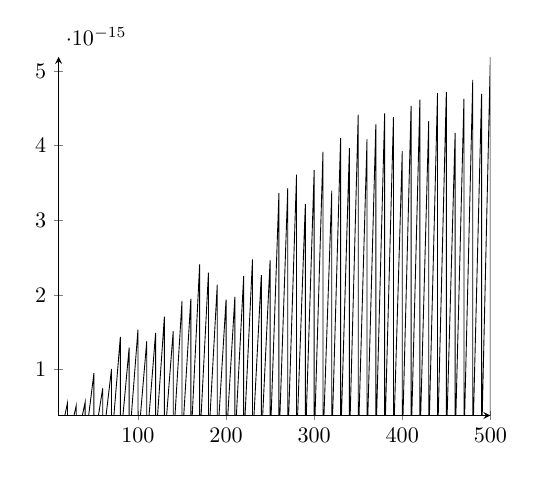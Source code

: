 \begin{tikzpicture}[scale=0.8]
\begin{axis}[axis lines=middle, xmin=10, xmax=500, ymin=3.846e-16, ymax=5.19e-15]
\addplot[forget plot]
table{%
10 3.846e-16
10.0 0.0
20 5.519e-16
20.0 0.0
30 5.213e-16
30.0 0.0
40 5.601e-16
40.0 0.0
50 9.515e-16
50.0 0.0
60 7.497e-16
60.0 0.0
70 1.01e-15
70.0 0.0
80 1.438e-15
80.0 0.0
90 1.295e-15
90.0 0.0
100 1.535e-15
100.0 0.0
110 1.383e-15
110.0 0.0
120 1.492e-15
120.0 0.0
130 1.709e-15
130.0 0.0
140 1.514e-15
140.0 0.0
150 1.922e-15
150.0 0.0
160 1.947e-15
160.0 0.0
170 2.41e-15
170.0 0.0
180 2.301e-15
180.0 0.0
190 2.139e-15
190.0 0.0
200 1.937e-15
200.0 0.0
210 1.976e-15
210.0 0.0
220 2.255e-15
220.0 0.0
230 2.478e-15
230.0 0.0
240 2.265e-15
240.0 0.0
250 2.464e-15
250.0 0.0
260 3.365e-15
260.0 0.0
270 3.43e-15
270.0 0.0
280 3.611e-15
280.0 0.0
290 3.221e-15
290.0 0.0
300 3.674e-15
300.0 0.0
310 3.919e-15
310.0 0.0
320 3.397e-15
320.0 0.0
330 4.1e-15
330.0 0.0
340 3.967e-15
340.0 0.0
350 4.415e-15
350.0 0.0
360 4.088e-15
360.0 0.0
370 4.287e-15
370.0 0.0
380 4.433e-15
380.0 0.0
390 4.382e-15
390.0 0.0
400 3.926e-15
400.0 0.0
410 4.532e-15
410.0 0.0
420 4.616e-15
420.0 0.0
430 4.328e-15
430.0 0.0
440 4.705e-15
440.0 0.0
450 4.72e-15
450.0 0.0
460 4.172e-15
460.0 0.0
470 4.629e-15
470.0 0.0
480 4.881e-15
480.0 0.0
490 4.696e-15
490.0 0.0
500 5.19e-15
500.0 0.0
};
\end{axis}
\end{tikzpicture}

